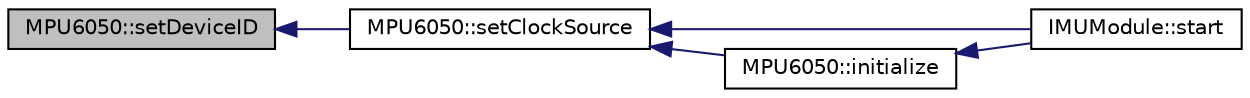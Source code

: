 digraph "MPU6050::setDeviceID"
{
  edge [fontname="Helvetica",fontsize="10",labelfontname="Helvetica",labelfontsize="10"];
  node [fontname="Helvetica",fontsize="10",shape=record];
  rankdir="LR";
  Node972 [label="MPU6050::setDeviceID",height=0.2,width=0.4,color="black", fillcolor="grey75", style="filled", fontcolor="black"];
  Node972 -> Node973 [dir="back",color="midnightblue",fontsize="10",style="solid",fontname="Helvetica"];
  Node973 [label="MPU6050::setClockSource",height=0.2,width=0.4,color="black", fillcolor="white", style="filled",URL="$class_m_p_u6050.html#a4c1cd147d038e024bdeaa053c4d77734",tooltip="Set clock source setting. "];
  Node973 -> Node974 [dir="back",color="midnightblue",fontsize="10",style="solid",fontname="Helvetica"];
  Node974 [label="IMUModule::start",height=0.2,width=0.4,color="black", fillcolor="white", style="filled",URL="$class_i_m_u_module.html#aba29f7665d8ec8f0eefe802f1c2b741c",tooltip="Called once to initialize the module. "];
  Node973 -> Node975 [dir="back",color="midnightblue",fontsize="10",style="solid",fontname="Helvetica"];
  Node975 [label="MPU6050::initialize",height=0.2,width=0.4,color="black", fillcolor="white", style="filled",URL="$class_m_p_u6050.html#abd8fc6c18adf158011118fbccc7e7054",tooltip="Power on and prepare for general usage. "];
  Node975 -> Node974 [dir="back",color="midnightblue",fontsize="10",style="solid",fontname="Helvetica"];
}
